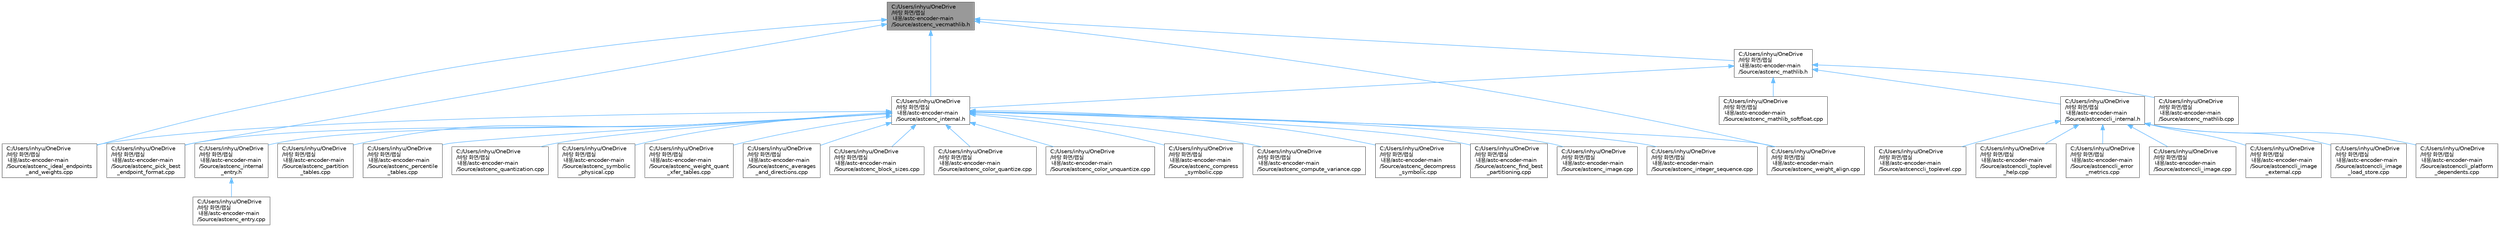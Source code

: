 digraph "C:/Users/inhyu/OneDrive/바탕 화면/랩실 내용/astc-encoder-main/Source/astcenc_vecmathlib.h"
{
 // LATEX_PDF_SIZE
  bgcolor="transparent";
  edge [fontname=Helvetica,fontsize=10,labelfontname=Helvetica,labelfontsize=10];
  node [fontname=Helvetica,fontsize=10,shape=box,height=0.2,width=0.4];
  Node1 [id="Node000001",label="C:/Users/inhyu/OneDrive\l/바탕 화면/랩실\l 내용/astc-encoder-main\l/Source/astcenc_vecmathlib.h",height=0.2,width=0.4,color="gray40", fillcolor="grey60", style="filled", fontcolor="black",tooltip=" "];
  Node1 -> Node2 [id="edge1_Node000001_Node000002",dir="back",color="steelblue1",style="solid",tooltip=" "];
  Node2 [id="Node000002",label="C:/Users/inhyu/OneDrive\l/바탕 화면/랩실\l 내용/astc-encoder-main\l/Source/astcenc_ideal_endpoints\l_and_weights.cpp",height=0.2,width=0.4,color="grey40", fillcolor="white", style="filled",URL="$astcenc__ideal__endpoints__and__weights_8cpp.html",tooltip=" "];
  Node1 -> Node3 [id="edge2_Node000001_Node000003",dir="back",color="steelblue1",style="solid",tooltip=" "];
  Node3 [id="Node000003",label="C:/Users/inhyu/OneDrive\l/바탕 화면/랩실\l 내용/astc-encoder-main\l/Source/astcenc_internal.h",height=0.2,width=0.4,color="grey40", fillcolor="white", style="filled",URL="$astcenc__internal_8h.html",tooltip=" "];
  Node3 -> Node4 [id="edge3_Node000003_Node000004",dir="back",color="steelblue1",style="solid",tooltip=" "];
  Node4 [id="Node000004",label="C:/Users/inhyu/OneDrive\l/바탕 화면/랩실\l 내용/astc-encoder-main\l/Source/astcenc_averages\l_and_directions.cpp",height=0.2,width=0.4,color="grey40", fillcolor="white", style="filled",URL="$astcenc__averages__and__directions_8cpp.html",tooltip=" "];
  Node3 -> Node5 [id="edge4_Node000003_Node000005",dir="back",color="steelblue1",style="solid",tooltip=" "];
  Node5 [id="Node000005",label="C:/Users/inhyu/OneDrive\l/바탕 화면/랩실\l 내용/astc-encoder-main\l/Source/astcenc_block_sizes.cpp",height=0.2,width=0.4,color="grey40", fillcolor="white", style="filled",URL="$astcenc__block__sizes_8cpp.html",tooltip=" "];
  Node3 -> Node6 [id="edge5_Node000003_Node000006",dir="back",color="steelblue1",style="solid",tooltip=" "];
  Node6 [id="Node000006",label="C:/Users/inhyu/OneDrive\l/바탕 화면/랩실\l 내용/astc-encoder-main\l/Source/astcenc_color_quantize.cpp",height=0.2,width=0.4,color="grey40", fillcolor="white", style="filled",URL="$astcenc__color__quantize_8cpp.html",tooltip=" "];
  Node3 -> Node7 [id="edge6_Node000003_Node000007",dir="back",color="steelblue1",style="solid",tooltip=" "];
  Node7 [id="Node000007",label="C:/Users/inhyu/OneDrive\l/바탕 화면/랩실\l 내용/astc-encoder-main\l/Source/astcenc_color_unquantize.cpp",height=0.2,width=0.4,color="grey40", fillcolor="white", style="filled",URL="$astcenc__color__unquantize_8cpp.html",tooltip=" "];
  Node3 -> Node8 [id="edge7_Node000003_Node000008",dir="back",color="steelblue1",style="solid",tooltip=" "];
  Node8 [id="Node000008",label="C:/Users/inhyu/OneDrive\l/바탕 화면/랩실\l 내용/astc-encoder-main\l/Source/astcenc_compress\l_symbolic.cpp",height=0.2,width=0.4,color="grey40", fillcolor="white", style="filled",URL="$astcenc__compress__symbolic_8cpp.html",tooltip=" "];
  Node3 -> Node9 [id="edge8_Node000003_Node000009",dir="back",color="steelblue1",style="solid",tooltip=" "];
  Node9 [id="Node000009",label="C:/Users/inhyu/OneDrive\l/바탕 화면/랩실\l 내용/astc-encoder-main\l/Source/astcenc_compute_variance.cpp",height=0.2,width=0.4,color="grey40", fillcolor="white", style="filled",URL="$astcenc__compute__variance_8cpp.html",tooltip=" "];
  Node3 -> Node10 [id="edge9_Node000003_Node000010",dir="back",color="steelblue1",style="solid",tooltip=" "];
  Node10 [id="Node000010",label="C:/Users/inhyu/OneDrive\l/바탕 화면/랩실\l 내용/astc-encoder-main\l/Source/astcenc_decompress\l_symbolic.cpp",height=0.2,width=0.4,color="grey40", fillcolor="white", style="filled",URL="$astcenc__decompress__symbolic_8cpp.html",tooltip=" "];
  Node3 -> Node11 [id="edge10_Node000003_Node000011",dir="back",color="steelblue1",style="solid",tooltip=" "];
  Node11 [id="Node000011",label="C:/Users/inhyu/OneDrive\l/바탕 화면/랩실\l 내용/astc-encoder-main\l/Source/astcenc_find_best\l_partitioning.cpp",height=0.2,width=0.4,color="grey40", fillcolor="white", style="filled",URL="$astcenc__find__best__partitioning_8cpp.html",tooltip=" "];
  Node3 -> Node2 [id="edge11_Node000003_Node000002",dir="back",color="steelblue1",style="solid",tooltip=" "];
  Node3 -> Node12 [id="edge12_Node000003_Node000012",dir="back",color="steelblue1",style="solid",tooltip=" "];
  Node12 [id="Node000012",label="C:/Users/inhyu/OneDrive\l/바탕 화면/랩실\l 내용/astc-encoder-main\l/Source/astcenc_image.cpp",height=0.2,width=0.4,color="grey40", fillcolor="white", style="filled",URL="$astcenc__image_8cpp.html",tooltip=" "];
  Node3 -> Node13 [id="edge13_Node000003_Node000013",dir="back",color="steelblue1",style="solid",tooltip=" "];
  Node13 [id="Node000013",label="C:/Users/inhyu/OneDrive\l/바탕 화면/랩실\l 내용/astc-encoder-main\l/Source/astcenc_integer_sequence.cpp",height=0.2,width=0.4,color="grey40", fillcolor="white", style="filled",URL="$astcenc__integer__sequence_8cpp.html",tooltip=" "];
  Node3 -> Node14 [id="edge14_Node000003_Node000014",dir="back",color="steelblue1",style="solid",tooltip=" "];
  Node14 [id="Node000014",label="C:/Users/inhyu/OneDrive\l/바탕 화면/랩실\l 내용/astc-encoder-main\l/Source/astcenc_internal\l_entry.h",height=0.2,width=0.4,color="grey40", fillcolor="white", style="filled",URL="$astcenc__internal__entry_8h.html",tooltip=" "];
  Node14 -> Node15 [id="edge15_Node000014_Node000015",dir="back",color="steelblue1",style="solid",tooltip=" "];
  Node15 [id="Node000015",label="C:/Users/inhyu/OneDrive\l/바탕 화면/랩실\l 내용/astc-encoder-main\l/Source/astcenc_entry.cpp",height=0.2,width=0.4,color="grey40", fillcolor="white", style="filled",URL="$astcenc__entry_8cpp.html",tooltip=" "];
  Node3 -> Node16 [id="edge16_Node000003_Node000016",dir="back",color="steelblue1",style="solid",tooltip=" "];
  Node16 [id="Node000016",label="C:/Users/inhyu/OneDrive\l/바탕 화면/랩실\l 내용/astc-encoder-main\l/Source/astcenc_partition\l_tables.cpp",height=0.2,width=0.4,color="grey40", fillcolor="white", style="filled",URL="$astcenc__partition__tables_8cpp.html",tooltip=" "];
  Node3 -> Node17 [id="edge17_Node000003_Node000017",dir="back",color="steelblue1",style="solid",tooltip=" "];
  Node17 [id="Node000017",label="C:/Users/inhyu/OneDrive\l/바탕 화면/랩실\l 내용/astc-encoder-main\l/Source/astcenc_percentile\l_tables.cpp",height=0.2,width=0.4,color="grey40", fillcolor="white", style="filled",URL="$astcenc__percentile__tables_8cpp.html",tooltip=" "];
  Node3 -> Node18 [id="edge18_Node000003_Node000018",dir="back",color="steelblue1",style="solid",tooltip=" "];
  Node18 [id="Node000018",label="C:/Users/inhyu/OneDrive\l/바탕 화면/랩실\l 내용/astc-encoder-main\l/Source/astcenc_pick_best\l_endpoint_format.cpp",height=0.2,width=0.4,color="grey40", fillcolor="white", style="filled",URL="$astcenc__pick__best__endpoint__format_8cpp.html",tooltip=" "];
  Node3 -> Node19 [id="edge19_Node000003_Node000019",dir="back",color="steelblue1",style="solid",tooltip=" "];
  Node19 [id="Node000019",label="C:/Users/inhyu/OneDrive\l/바탕 화면/랩실\l 내용/astc-encoder-main\l/Source/astcenc_quantization.cpp",height=0.2,width=0.4,color="grey40", fillcolor="white", style="filled",URL="$astcenc__quantization_8cpp.html",tooltip=" "];
  Node3 -> Node20 [id="edge20_Node000003_Node000020",dir="back",color="steelblue1",style="solid",tooltip=" "];
  Node20 [id="Node000020",label="C:/Users/inhyu/OneDrive\l/바탕 화면/랩실\l 내용/astc-encoder-main\l/Source/astcenc_symbolic\l_physical.cpp",height=0.2,width=0.4,color="grey40", fillcolor="white", style="filled",URL="$astcenc__symbolic__physical_8cpp.html",tooltip=" "];
  Node3 -> Node21 [id="edge21_Node000003_Node000021",dir="back",color="steelblue1",style="solid",tooltip=" "];
  Node21 [id="Node000021",label="C:/Users/inhyu/OneDrive\l/바탕 화면/랩실\l 내용/astc-encoder-main\l/Source/astcenc_weight_align.cpp",height=0.2,width=0.4,color="grey40", fillcolor="white", style="filled",URL="$astcenc__weight__align_8cpp.html",tooltip=" "];
  Node3 -> Node22 [id="edge22_Node000003_Node000022",dir="back",color="steelblue1",style="solid",tooltip=" "];
  Node22 [id="Node000022",label="C:/Users/inhyu/OneDrive\l/바탕 화면/랩실\l 내용/astc-encoder-main\l/Source/astcenc_weight_quant\l_xfer_tables.cpp",height=0.2,width=0.4,color="grey40", fillcolor="white", style="filled",URL="$astcenc__weight__quant__xfer__tables_8cpp.html",tooltip=" "];
  Node1 -> Node23 [id="edge23_Node000001_Node000023",dir="back",color="steelblue1",style="solid",tooltip=" "];
  Node23 [id="Node000023",label="C:/Users/inhyu/OneDrive\l/바탕 화면/랩실\l 내용/astc-encoder-main\l/Source/astcenc_mathlib.h",height=0.2,width=0.4,color="grey40", fillcolor="white", style="filled",URL="$astcenc__mathlib_8h.html",tooltip=" "];
  Node23 -> Node3 [id="edge24_Node000023_Node000003",dir="back",color="steelblue1",style="solid",tooltip=" "];
  Node23 -> Node24 [id="edge25_Node000023_Node000024",dir="back",color="steelblue1",style="solid",tooltip=" "];
  Node24 [id="Node000024",label="C:/Users/inhyu/OneDrive\l/바탕 화면/랩실\l 내용/astc-encoder-main\l/Source/astcenc_mathlib.cpp",height=0.2,width=0.4,color="grey40", fillcolor="white", style="filled",URL="$astcenc__mathlib_8cpp.html",tooltip=" "];
  Node23 -> Node25 [id="edge26_Node000023_Node000025",dir="back",color="steelblue1",style="solid",tooltip=" "];
  Node25 [id="Node000025",label="C:/Users/inhyu/OneDrive\l/바탕 화면/랩실\l 내용/astc-encoder-main\l/Source/astcenc_mathlib_softfloat.cpp",height=0.2,width=0.4,color="grey40", fillcolor="white", style="filled",URL="$astcenc__mathlib__softfloat_8cpp.html",tooltip=" "];
  Node23 -> Node26 [id="edge27_Node000023_Node000026",dir="back",color="steelblue1",style="solid",tooltip=" "];
  Node26 [id="Node000026",label="C:/Users/inhyu/OneDrive\l/바탕 화면/랩실\l 내용/astc-encoder-main\l/Source/astcenccli_internal.h",height=0.2,width=0.4,color="grey40", fillcolor="white", style="filled",URL="$astcenccli__internal_8h.html",tooltip=" "];
  Node26 -> Node27 [id="edge28_Node000026_Node000027",dir="back",color="steelblue1",style="solid",tooltip=" "];
  Node27 [id="Node000027",label="C:/Users/inhyu/OneDrive\l/바탕 화면/랩실\l 내용/astc-encoder-main\l/Source/astcenccli_error\l_metrics.cpp",height=0.2,width=0.4,color="grey40", fillcolor="white", style="filled",URL="$astcenccli__error__metrics_8cpp.html",tooltip=" "];
  Node26 -> Node28 [id="edge29_Node000026_Node000028",dir="back",color="steelblue1",style="solid",tooltip=" "];
  Node28 [id="Node000028",label="C:/Users/inhyu/OneDrive\l/바탕 화면/랩실\l 내용/astc-encoder-main\l/Source/astcenccli_image.cpp",height=0.2,width=0.4,color="grey40", fillcolor="white", style="filled",URL="$astcenccli__image_8cpp.html",tooltip=" "];
  Node26 -> Node29 [id="edge30_Node000026_Node000029",dir="back",color="steelblue1",style="solid",tooltip=" "];
  Node29 [id="Node000029",label="C:/Users/inhyu/OneDrive\l/바탕 화면/랩실\l 내용/astc-encoder-main\l/Source/astcenccli_image\l_external.cpp",height=0.2,width=0.4,color="grey40", fillcolor="white", style="filled",URL="$astcenccli__image__external_8cpp.html",tooltip=" "];
  Node26 -> Node30 [id="edge31_Node000026_Node000030",dir="back",color="steelblue1",style="solid",tooltip=" "];
  Node30 [id="Node000030",label="C:/Users/inhyu/OneDrive\l/바탕 화면/랩실\l 내용/astc-encoder-main\l/Source/astcenccli_image\l_load_store.cpp",height=0.2,width=0.4,color="grey40", fillcolor="white", style="filled",URL="$astcenccli__image__load__store_8cpp.html",tooltip=" "];
  Node26 -> Node31 [id="edge32_Node000026_Node000031",dir="back",color="steelblue1",style="solid",tooltip=" "];
  Node31 [id="Node000031",label="C:/Users/inhyu/OneDrive\l/바탕 화면/랩실\l 내용/astc-encoder-main\l/Source/astcenccli_platform\l_dependents.cpp",height=0.2,width=0.4,color="grey40", fillcolor="white", style="filled",URL="$astcenccli__platform__dependents_8cpp.html",tooltip=" "];
  Node26 -> Node32 [id="edge33_Node000026_Node000032",dir="back",color="steelblue1",style="solid",tooltip=" "];
  Node32 [id="Node000032",label="C:/Users/inhyu/OneDrive\l/바탕 화면/랩실\l 내용/astc-encoder-main\l/Source/astcenccli_toplevel.cpp",height=0.2,width=0.4,color="grey40", fillcolor="white", style="filled",URL="$astcenccli__toplevel_8cpp.html",tooltip=" "];
  Node26 -> Node33 [id="edge34_Node000026_Node000033",dir="back",color="steelblue1",style="solid",tooltip=" "];
  Node33 [id="Node000033",label="C:/Users/inhyu/OneDrive\l/바탕 화면/랩실\l 내용/astc-encoder-main\l/Source/astcenccli_toplevel\l_help.cpp",height=0.2,width=0.4,color="grey40", fillcolor="white", style="filled",URL="$astcenccli__toplevel__help_8cpp.html",tooltip=" "];
  Node1 -> Node18 [id="edge35_Node000001_Node000018",dir="back",color="steelblue1",style="solid",tooltip=" "];
  Node1 -> Node21 [id="edge36_Node000001_Node000021",dir="back",color="steelblue1",style="solid",tooltip=" "];
}
